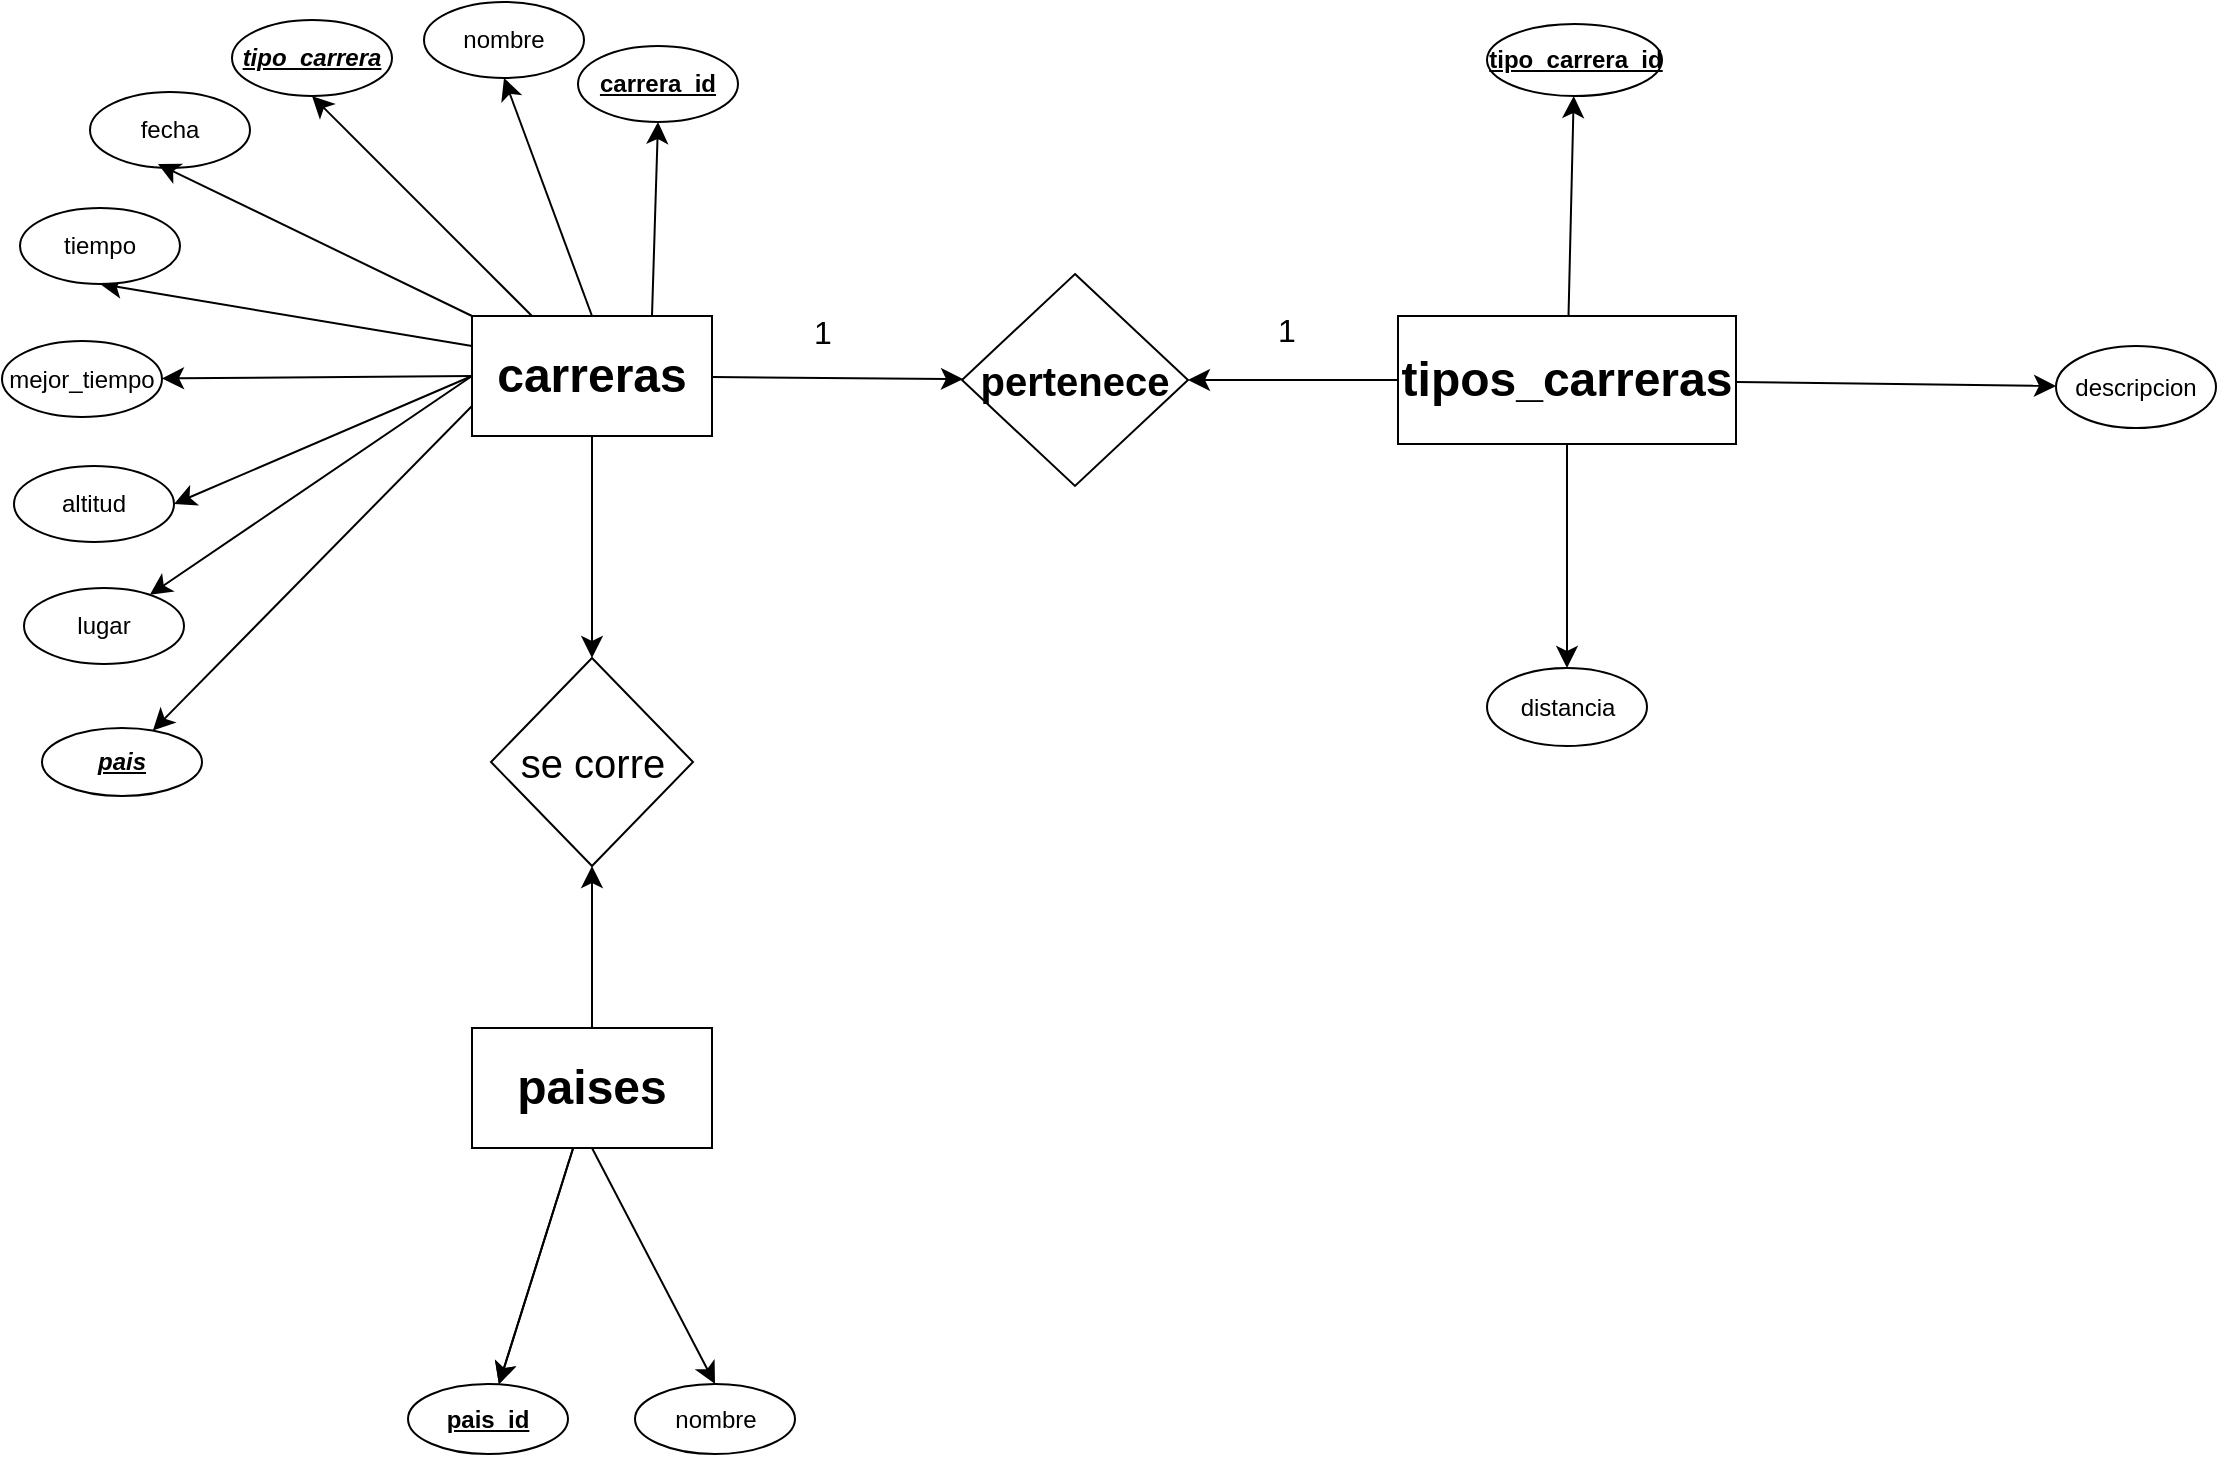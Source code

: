 <mxfile version="24.3.1" type="device">
  <diagram name="Página-1" id="sJZj-5AmSbH1UCfpkOGF">
    <mxGraphModel dx="1533" dy="868" grid="0" gridSize="10" guides="1" tooltips="1" connect="1" arrows="1" fold="1" page="0" pageScale="1" pageWidth="827" pageHeight="1169" math="0" shadow="0">
      <root>
        <mxCell id="0" />
        <mxCell id="1" parent="0" />
        <mxCell id="qbW7Vfp7GSOfmKfYY_WH-8" value="" style="edgeStyle=none;curved=1;rounded=0;orthogonalLoop=1;jettySize=auto;html=1;fontSize=12;startSize=8;endSize=8;exitX=0;exitY=0.5;exitDx=0;exitDy=0;" edge="1" parent="1" source="qbW7Vfp7GSOfmKfYY_WH-1" target="qbW7Vfp7GSOfmKfYY_WH-7">
          <mxGeometry relative="1" as="geometry" />
        </mxCell>
        <mxCell id="qbW7Vfp7GSOfmKfYY_WH-16" value="" style="edgeStyle=none;curved=1;rounded=0;orthogonalLoop=1;jettySize=auto;html=1;fontSize=12;startSize=8;endSize=8;exitX=0;exitY=0.75;exitDx=0;exitDy=0;" edge="1" parent="1" source="qbW7Vfp7GSOfmKfYY_WH-1" target="qbW7Vfp7GSOfmKfYY_WH-15">
          <mxGeometry relative="1" as="geometry" />
        </mxCell>
        <mxCell id="qbW7Vfp7GSOfmKfYY_WH-25" style="edgeStyle=none;curved=1;rounded=0;orthogonalLoop=1;jettySize=auto;html=1;exitX=0;exitY=0.5;exitDx=0;exitDy=0;entryX=1;entryY=0.5;entryDx=0;entryDy=0;fontSize=12;startSize=8;endSize=8;" edge="1" parent="1" source="qbW7Vfp7GSOfmKfYY_WH-1" target="qbW7Vfp7GSOfmKfYY_WH-20">
          <mxGeometry relative="1" as="geometry" />
        </mxCell>
        <mxCell id="qbW7Vfp7GSOfmKfYY_WH-26" style="edgeStyle=none;curved=1;rounded=0;orthogonalLoop=1;jettySize=auto;html=1;exitX=0;exitY=0.5;exitDx=0;exitDy=0;fontSize=12;startSize=8;endSize=8;" edge="1" parent="1" source="qbW7Vfp7GSOfmKfYY_WH-1" target="qbW7Vfp7GSOfmKfYY_WH-21">
          <mxGeometry relative="1" as="geometry" />
        </mxCell>
        <mxCell id="qbW7Vfp7GSOfmKfYY_WH-27" style="edgeStyle=none;curved=1;rounded=0;orthogonalLoop=1;jettySize=auto;html=1;exitX=0;exitY=0.25;exitDx=0;exitDy=0;entryX=0.5;entryY=1;entryDx=0;entryDy=0;fontSize=12;startSize=8;endSize=8;" edge="1" parent="1" source="qbW7Vfp7GSOfmKfYY_WH-1" target="qbW7Vfp7GSOfmKfYY_WH-22">
          <mxGeometry relative="1" as="geometry" />
        </mxCell>
        <mxCell id="qbW7Vfp7GSOfmKfYY_WH-32" value="" style="edgeStyle=none;curved=1;rounded=0;orthogonalLoop=1;jettySize=auto;html=1;fontSize=12;startSize=8;endSize=8;" edge="1" parent="1" source="qbW7Vfp7GSOfmKfYY_WH-1" target="qbW7Vfp7GSOfmKfYY_WH-31">
          <mxGeometry relative="1" as="geometry" />
        </mxCell>
        <mxCell id="qbW7Vfp7GSOfmKfYY_WH-45" style="edgeStyle=none;curved=1;rounded=0;orthogonalLoop=1;jettySize=auto;html=1;exitX=0.25;exitY=0;exitDx=0;exitDy=0;entryX=0.5;entryY=1;entryDx=0;entryDy=0;fontSize=12;startSize=8;endSize=8;" edge="1" parent="1" source="qbW7Vfp7GSOfmKfYY_WH-1" target="qbW7Vfp7GSOfmKfYY_WH-39">
          <mxGeometry relative="1" as="geometry" />
        </mxCell>
        <mxCell id="qbW7Vfp7GSOfmKfYY_WH-46" style="edgeStyle=none;curved=1;rounded=0;orthogonalLoop=1;jettySize=auto;html=1;exitX=0.5;exitY=0;exitDx=0;exitDy=0;entryX=0.5;entryY=1;entryDx=0;entryDy=0;fontSize=12;startSize=8;endSize=8;" edge="1" parent="1" source="qbW7Vfp7GSOfmKfYY_WH-1" target="qbW7Vfp7GSOfmKfYY_WH-41">
          <mxGeometry relative="1" as="geometry" />
        </mxCell>
        <mxCell id="qbW7Vfp7GSOfmKfYY_WH-47" style="edgeStyle=none;curved=1;rounded=0;orthogonalLoop=1;jettySize=auto;html=1;exitX=0.75;exitY=0;exitDx=0;exitDy=0;entryX=0.5;entryY=1;entryDx=0;entryDy=0;fontSize=12;startSize=8;endSize=8;" edge="1" parent="1" source="qbW7Vfp7GSOfmKfYY_WH-1" target="qbW7Vfp7GSOfmKfYY_WH-40">
          <mxGeometry relative="1" as="geometry" />
        </mxCell>
        <mxCell id="qbW7Vfp7GSOfmKfYY_WH-49" value="" style="edgeStyle=none;curved=1;rounded=0;orthogonalLoop=1;jettySize=auto;html=1;fontSize=12;startSize=8;endSize=8;" edge="1" parent="1" source="qbW7Vfp7GSOfmKfYY_WH-1" target="qbW7Vfp7GSOfmKfYY_WH-48">
          <mxGeometry relative="1" as="geometry" />
        </mxCell>
        <mxCell id="qbW7Vfp7GSOfmKfYY_WH-1" value="&lt;b&gt;&lt;font style=&quot;font-size: 24px;&quot;&gt;carreras&lt;/font&gt;&lt;/b&gt;" style="rounded=0;whiteSpace=wrap;html=1;" vertex="1" parent="1">
          <mxGeometry x="-307" y="140" width="120" height="60" as="geometry" />
        </mxCell>
        <mxCell id="qbW7Vfp7GSOfmKfYY_WH-34" style="edgeStyle=none;curved=1;rounded=0;orthogonalLoop=1;jettySize=auto;html=1;exitX=0;exitY=0.5;exitDx=0;exitDy=0;entryX=1;entryY=0.5;entryDx=0;entryDy=0;fontSize=12;startSize=8;endSize=8;" edge="1" parent="1" source="qbW7Vfp7GSOfmKfYY_WH-3" target="qbW7Vfp7GSOfmKfYY_WH-31">
          <mxGeometry relative="1" as="geometry" />
        </mxCell>
        <mxCell id="qbW7Vfp7GSOfmKfYY_WH-59" value="" style="edgeStyle=none;curved=1;rounded=0;orthogonalLoop=1;jettySize=auto;html=1;fontSize=12;startSize=8;endSize=8;" edge="1" parent="1" source="qbW7Vfp7GSOfmKfYY_WH-3" target="qbW7Vfp7GSOfmKfYY_WH-58">
          <mxGeometry relative="1" as="geometry" />
        </mxCell>
        <mxCell id="qbW7Vfp7GSOfmKfYY_WH-61" value="" style="edgeStyle=none;curved=1;rounded=0;orthogonalLoop=1;jettySize=auto;html=1;fontSize=12;startSize=8;endSize=8;" edge="1" parent="1" source="qbW7Vfp7GSOfmKfYY_WH-3" target="qbW7Vfp7GSOfmKfYY_WH-60">
          <mxGeometry relative="1" as="geometry" />
        </mxCell>
        <mxCell id="qbW7Vfp7GSOfmKfYY_WH-63" value="" style="edgeStyle=none;curved=1;rounded=0;orthogonalLoop=1;jettySize=auto;html=1;fontSize=12;startSize=8;endSize=8;" edge="1" parent="1" source="qbW7Vfp7GSOfmKfYY_WH-3" target="qbW7Vfp7GSOfmKfYY_WH-62">
          <mxGeometry relative="1" as="geometry" />
        </mxCell>
        <mxCell id="qbW7Vfp7GSOfmKfYY_WH-3" value="&lt;b&gt;&lt;font style=&quot;font-size: 24px;&quot;&gt;tipos_carreras&lt;/font&gt;&lt;/b&gt;" style="rounded=0;whiteSpace=wrap;html=1;" vertex="1" parent="1">
          <mxGeometry x="156" y="140" width="169" height="64" as="geometry" />
        </mxCell>
        <mxCell id="qbW7Vfp7GSOfmKfYY_WH-50" style="edgeStyle=none;curved=1;rounded=0;orthogonalLoop=1;jettySize=auto;html=1;exitX=0.5;exitY=0;exitDx=0;exitDy=0;fontSize=12;startSize=8;endSize=8;" edge="1" parent="1" source="qbW7Vfp7GSOfmKfYY_WH-4" target="qbW7Vfp7GSOfmKfYY_WH-48">
          <mxGeometry relative="1" as="geometry" />
        </mxCell>
        <mxCell id="qbW7Vfp7GSOfmKfYY_WH-52" value="" style="edgeStyle=none;curved=1;rounded=0;orthogonalLoop=1;jettySize=auto;html=1;fontSize=12;startSize=8;endSize=8;" edge="1" parent="1" source="qbW7Vfp7GSOfmKfYY_WH-4" target="qbW7Vfp7GSOfmKfYY_WH-51">
          <mxGeometry relative="1" as="geometry" />
        </mxCell>
        <mxCell id="qbW7Vfp7GSOfmKfYY_WH-54" value="" style="edgeStyle=none;curved=1;rounded=0;orthogonalLoop=1;jettySize=auto;html=1;fontSize=12;startSize=8;endSize=8;" edge="1" parent="1" source="qbW7Vfp7GSOfmKfYY_WH-4" target="qbW7Vfp7GSOfmKfYY_WH-51">
          <mxGeometry relative="1" as="geometry" />
        </mxCell>
        <mxCell id="qbW7Vfp7GSOfmKfYY_WH-57" style="edgeStyle=none;curved=1;rounded=0;orthogonalLoop=1;jettySize=auto;html=1;exitX=0.5;exitY=1;exitDx=0;exitDy=0;entryX=0.5;entryY=0;entryDx=0;entryDy=0;fontSize=12;startSize=8;endSize=8;" edge="1" parent="1" source="qbW7Vfp7GSOfmKfYY_WH-4" target="qbW7Vfp7GSOfmKfYY_WH-55">
          <mxGeometry relative="1" as="geometry" />
        </mxCell>
        <mxCell id="qbW7Vfp7GSOfmKfYY_WH-4" value="&lt;b&gt;&lt;font style=&quot;font-size: 24px;&quot;&gt;paises&lt;/font&gt;&lt;/b&gt;" style="rounded=0;whiteSpace=wrap;html=1;" vertex="1" parent="1">
          <mxGeometry x="-307" y="496" width="120" height="60" as="geometry" />
        </mxCell>
        <mxCell id="qbW7Vfp7GSOfmKfYY_WH-7" value="lugar" style="ellipse;whiteSpace=wrap;html=1;rounded=0;" vertex="1" parent="1">
          <mxGeometry x="-531" y="276" width="80" height="38" as="geometry" />
        </mxCell>
        <mxCell id="qbW7Vfp7GSOfmKfYY_WH-15" value="&lt;b style=&quot;&quot;&gt;&lt;u&gt;pais&lt;/u&gt;&lt;/b&gt;" style="ellipse;whiteSpace=wrap;html=1;rounded=0;fontStyle=2" vertex="1" parent="1">
          <mxGeometry x="-522" y="346" width="80" height="34" as="geometry" />
        </mxCell>
        <mxCell id="qbW7Vfp7GSOfmKfYY_WH-20" value="altitud" style="ellipse;whiteSpace=wrap;html=1;rounded=0;" vertex="1" parent="1">
          <mxGeometry x="-536" y="215" width="80" height="38" as="geometry" />
        </mxCell>
        <mxCell id="qbW7Vfp7GSOfmKfYY_WH-21" value="mejor_tiempo" style="ellipse;whiteSpace=wrap;html=1;rounded=0;" vertex="1" parent="1">
          <mxGeometry x="-542" y="152.5" width="80" height="38" as="geometry" />
        </mxCell>
        <mxCell id="qbW7Vfp7GSOfmKfYY_WH-22" value="tiempo" style="ellipse;whiteSpace=wrap;html=1;rounded=0;" vertex="1" parent="1">
          <mxGeometry x="-533" y="86" width="80" height="38" as="geometry" />
        </mxCell>
        <mxCell id="qbW7Vfp7GSOfmKfYY_WH-23" value="fecha" style="ellipse;whiteSpace=wrap;html=1;rounded=0;" vertex="1" parent="1">
          <mxGeometry x="-498" y="28" width="80" height="38" as="geometry" />
        </mxCell>
        <mxCell id="qbW7Vfp7GSOfmKfYY_WH-28" style="edgeStyle=none;curved=1;rounded=0;orthogonalLoop=1;jettySize=auto;html=1;exitX=0;exitY=0;exitDx=0;exitDy=0;entryX=0.425;entryY=0.947;entryDx=0;entryDy=0;entryPerimeter=0;fontSize=12;startSize=8;endSize=8;" edge="1" parent="1" source="qbW7Vfp7GSOfmKfYY_WH-1" target="qbW7Vfp7GSOfmKfYY_WH-23">
          <mxGeometry relative="1" as="geometry" />
        </mxCell>
        <mxCell id="qbW7Vfp7GSOfmKfYY_WH-31" value="&lt;b&gt;&lt;font style=&quot;font-size: 20px;&quot;&gt;pertenece&lt;/font&gt;&lt;/b&gt;" style="rhombus;whiteSpace=wrap;html=1;rounded=0;" vertex="1" parent="1">
          <mxGeometry x="-62" y="119" width="113" height="106" as="geometry" />
        </mxCell>
        <mxCell id="qbW7Vfp7GSOfmKfYY_WH-35" value="1" style="text;html=1;align=center;verticalAlign=middle;resizable=0;points=[];autosize=1;strokeColor=none;fillColor=none;fontSize=16;" vertex="1" parent="1">
          <mxGeometry x="-145.5" y="132.5" width="27" height="31" as="geometry" />
        </mxCell>
        <mxCell id="qbW7Vfp7GSOfmKfYY_WH-36" value="1" style="text;html=1;align=center;verticalAlign=middle;resizable=0;points=[];autosize=1;strokeColor=none;fillColor=none;fontSize=16;" vertex="1" parent="1">
          <mxGeometry x="86.5" y="131.5" width="27" height="31" as="geometry" />
        </mxCell>
        <mxCell id="qbW7Vfp7GSOfmKfYY_WH-39" value="&lt;b&gt;&lt;u&gt;tipo_carrera&lt;/u&gt;&lt;/b&gt;" style="ellipse;whiteSpace=wrap;html=1;rounded=0;fontStyle=2" vertex="1" parent="1">
          <mxGeometry x="-427" y="-8" width="80" height="38" as="geometry" />
        </mxCell>
        <mxCell id="qbW7Vfp7GSOfmKfYY_WH-40" value="&lt;b&gt;&lt;u&gt;carrera_id&lt;/u&gt;&lt;/b&gt;" style="ellipse;whiteSpace=wrap;html=1;rounded=0;" vertex="1" parent="1">
          <mxGeometry x="-254" y="5" width="80" height="38" as="geometry" />
        </mxCell>
        <mxCell id="qbW7Vfp7GSOfmKfYY_WH-41" value="nombre" style="ellipse;whiteSpace=wrap;html=1;rounded=0;" vertex="1" parent="1">
          <mxGeometry x="-331" y="-17" width="80" height="38" as="geometry" />
        </mxCell>
        <mxCell id="qbW7Vfp7GSOfmKfYY_WH-48" value="&lt;font style=&quot;font-size: 20px;&quot;&gt;se corre&lt;/font&gt;" style="rhombus;whiteSpace=wrap;html=1;rounded=0;" vertex="1" parent="1">
          <mxGeometry x="-297.5" y="311" width="101" height="104" as="geometry" />
        </mxCell>
        <mxCell id="qbW7Vfp7GSOfmKfYY_WH-51" value="&lt;u&gt;&lt;b&gt;pais_id&lt;/b&gt;&lt;/u&gt;" style="ellipse;whiteSpace=wrap;html=1;rounded=0;" vertex="1" parent="1">
          <mxGeometry x="-339" y="674" width="80" height="35" as="geometry" />
        </mxCell>
        <mxCell id="qbW7Vfp7GSOfmKfYY_WH-55" value="nombre" style="ellipse;whiteSpace=wrap;html=1;rounded=0;" vertex="1" parent="1">
          <mxGeometry x="-225.5" y="674" width="80" height="35" as="geometry" />
        </mxCell>
        <mxCell id="qbW7Vfp7GSOfmKfYY_WH-58" value="&lt;b&gt;&lt;u&gt;tipo_carrera_id&lt;/u&gt;&lt;/b&gt;" style="ellipse;whiteSpace=wrap;html=1;rounded=0;" vertex="1" parent="1">
          <mxGeometry x="200.5" y="-6" width="87.5" height="36" as="geometry" />
        </mxCell>
        <mxCell id="qbW7Vfp7GSOfmKfYY_WH-60" value="descripcion" style="ellipse;whiteSpace=wrap;html=1;rounded=0;" vertex="1" parent="1">
          <mxGeometry x="485" y="155" width="80" height="41" as="geometry" />
        </mxCell>
        <mxCell id="qbW7Vfp7GSOfmKfYY_WH-62" value="distancia" style="ellipse;whiteSpace=wrap;html=1;rounded=0;" vertex="1" parent="1">
          <mxGeometry x="200.5" y="316" width="80" height="39" as="geometry" />
        </mxCell>
      </root>
    </mxGraphModel>
  </diagram>
</mxfile>
